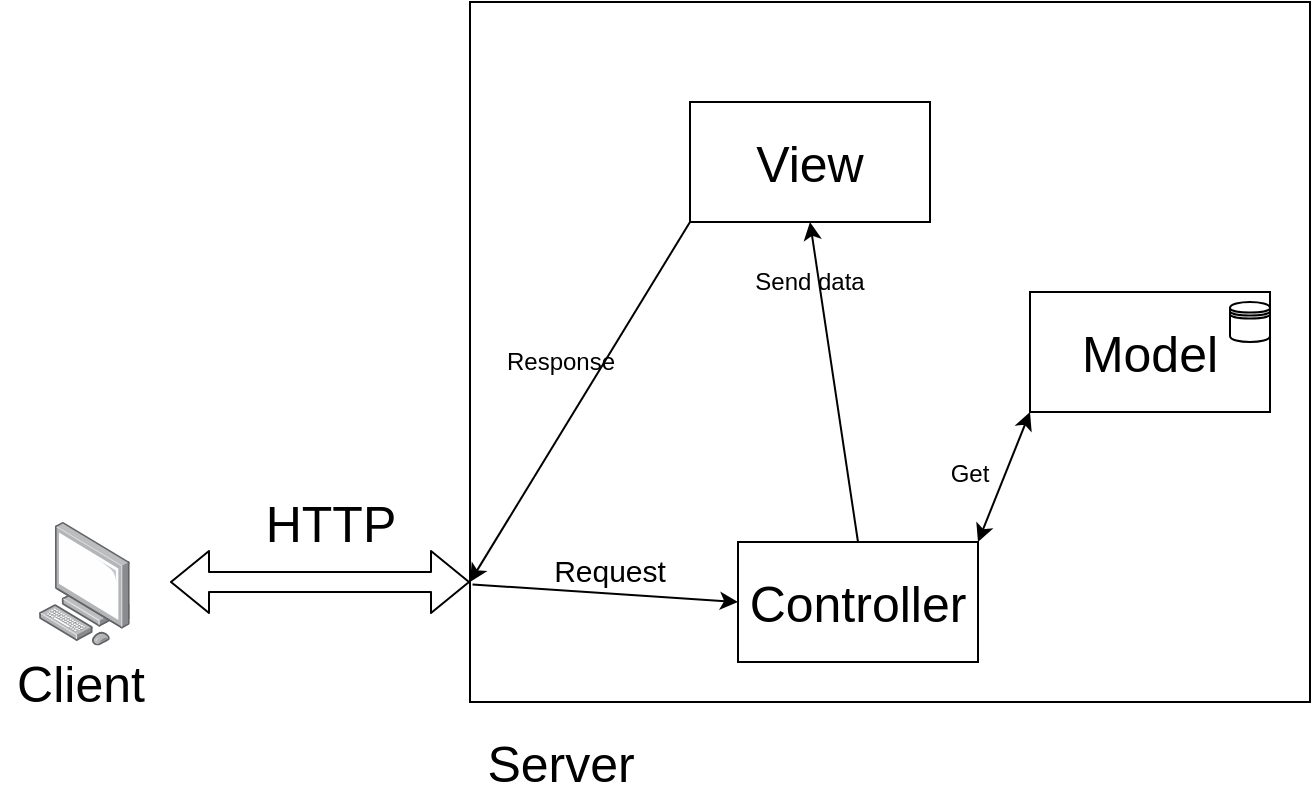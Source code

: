 <mxfile version="13.7.7" type="github"><diagram id="xSL5Myo2qRhIf4wdlaEg" name="Page-1"><mxGraphModel dx="722" dy="647" grid="1" gridSize="10" guides="1" tooltips="1" connect="1" arrows="1" fold="1" page="1" pageScale="1" pageWidth="827" pageHeight="1169" math="0" shadow="0"><root><mxCell id="0"/><mxCell id="1" parent="0"/><mxCell id="dzI0V4L7Qj6wRoQtLF39-5" value="" style="group" vertex="1" connectable="0" parent="1"><mxGeometry x="60" y="340" width="65" height="100" as="geometry"/></mxCell><mxCell id="dzI0V4L7Qj6wRoQtLF39-3" value="" style="points=[];aspect=fixed;html=1;align=center;shadow=0;dashed=0;image;image=img/lib/allied_telesis/computer_and_terminals/Personal_Computer.svg;" vertex="1" parent="dzI0V4L7Qj6wRoQtLF39-5"><mxGeometry x="4.4" width="45.6" height="61.8" as="geometry"/></mxCell><mxCell id="dzI0V4L7Qj6wRoQtLF39-4" value="Client" style="text;html=1;align=center;verticalAlign=middle;resizable=0;points=[];autosize=1;fontSize=25;" vertex="1" parent="dzI0V4L7Qj6wRoQtLF39-5"><mxGeometry x="-15" y="60" width="80" height="40" as="geometry"/></mxCell><mxCell id="dzI0V4L7Qj6wRoQtLF39-6" value="" style="rounded=0;whiteSpace=wrap;html=1;" vertex="1" parent="1"><mxGeometry x="280" y="80" width="420" height="350" as="geometry"/></mxCell><mxCell id="dzI0V4L7Qj6wRoQtLF39-7" value="Server" style="text;html=1;align=center;verticalAlign=middle;resizable=0;points=[];autosize=1;fontSize=25;" vertex="1" parent="1"><mxGeometry x="280" y="440" width="90" height="40" as="geometry"/></mxCell><mxCell id="dzI0V4L7Qj6wRoQtLF39-8" value="" style="shape=flexArrow;endArrow=classic;startArrow=classic;html=1;fontSize=25;" edge="1" parent="1"><mxGeometry width="50" height="50" relative="1" as="geometry"><mxPoint x="130" y="370" as="sourcePoint"/><mxPoint x="280" y="370" as="targetPoint"/></mxGeometry></mxCell><mxCell id="dzI0V4L7Qj6wRoQtLF39-9" value="HTTP" style="text;html=1;align=center;verticalAlign=middle;resizable=0;points=[];autosize=1;fontSize=25;" vertex="1" parent="1"><mxGeometry x="170" y="320" width="80" height="40" as="geometry"/></mxCell><mxCell id="dzI0V4L7Qj6wRoQtLF39-14" value="" style="group" vertex="1" connectable="0" parent="1"><mxGeometry x="414" y="350" width="120" height="60" as="geometry"/></mxCell><mxCell id="dzI0V4L7Qj6wRoQtLF39-11" value="" style="rounded=0;whiteSpace=wrap;html=1;fontSize=25;" vertex="1" parent="dzI0V4L7Qj6wRoQtLF39-14"><mxGeometry width="120" height="60" as="geometry"/></mxCell><mxCell id="dzI0V4L7Qj6wRoQtLF39-12" value="Controller" style="text;html=1;strokeColor=none;fillColor=none;align=center;verticalAlign=middle;whiteSpace=wrap;rounded=0;fontSize=25;" vertex="1" parent="dzI0V4L7Qj6wRoQtLF39-14"><mxGeometry x="40" y="20" width="40" height="20" as="geometry"/></mxCell><mxCell id="dzI0V4L7Qj6wRoQtLF39-16" value="" style="group" vertex="1" connectable="0" parent="1"><mxGeometry x="390" y="130" width="120" height="60" as="geometry"/></mxCell><mxCell id="dzI0V4L7Qj6wRoQtLF39-17" value="" style="rounded=0;whiteSpace=wrap;html=1;fontSize=25;" vertex="1" parent="dzI0V4L7Qj6wRoQtLF39-16"><mxGeometry width="120" height="60" as="geometry"/></mxCell><mxCell id="dzI0V4L7Qj6wRoQtLF39-18" value="&lt;div&gt;View&lt;/div&gt;" style="text;html=1;strokeColor=none;fillColor=none;align=center;verticalAlign=middle;whiteSpace=wrap;rounded=0;fontSize=25;" vertex="1" parent="dzI0V4L7Qj6wRoQtLF39-16"><mxGeometry x="40" y="20" width="40" height="20" as="geometry"/></mxCell><mxCell id="dzI0V4L7Qj6wRoQtLF39-19" value="" style="group" vertex="1" connectable="0" parent="1"><mxGeometry x="560" y="225" width="120" height="60" as="geometry"/></mxCell><mxCell id="dzI0V4L7Qj6wRoQtLF39-20" value="" style="rounded=0;whiteSpace=wrap;html=1;fontSize=25;" vertex="1" parent="dzI0V4L7Qj6wRoQtLF39-19"><mxGeometry width="120" height="60" as="geometry"/></mxCell><mxCell id="dzI0V4L7Qj6wRoQtLF39-21" value="Model" style="text;html=1;strokeColor=none;fillColor=none;align=center;verticalAlign=middle;whiteSpace=wrap;rounded=0;fontSize=25;" vertex="1" parent="dzI0V4L7Qj6wRoQtLF39-19"><mxGeometry x="40" y="20" width="40" height="20" as="geometry"/></mxCell><mxCell id="dzI0V4L7Qj6wRoQtLF39-10" value="" style="shape=datastore;whiteSpace=wrap;html=1;fontSize=25;" vertex="1" parent="dzI0V4L7Qj6wRoQtLF39-19"><mxGeometry x="100" y="5" width="20" height="20" as="geometry"/></mxCell><mxCell id="dzI0V4L7Qj6wRoQtLF39-24" value="" style="group" vertex="1" connectable="0" parent="1"><mxGeometry x="330" y="350" width="40" height="20" as="geometry"/></mxCell><mxCell id="dzI0V4L7Qj6wRoQtLF39-22" value="" style="endArrow=classic;html=1;fontSize=25;exitX=0.003;exitY=0.832;exitDx=0;exitDy=0;exitPerimeter=0;entryX=0;entryY=0.5;entryDx=0;entryDy=0;" edge="1" parent="dzI0V4L7Qj6wRoQtLF39-24" source="dzI0V4L7Qj6wRoQtLF39-6" target="dzI0V4L7Qj6wRoQtLF39-11"><mxGeometry width="50" height="50" relative="1" as="geometry"><mxPoint x="-20" y="80" as="sourcePoint"/><mxPoint x="30" y="30" as="targetPoint"/><Array as="points"/></mxGeometry></mxCell><mxCell id="dzI0V4L7Qj6wRoQtLF39-23" value="&lt;font style=&quot;font-size: 15px&quot;&gt;Request&lt;/font&gt;" style="text;html=1;strokeColor=none;fillColor=none;align=center;verticalAlign=middle;whiteSpace=wrap;rounded=0;fontSize=25;" vertex="1" parent="dzI0V4L7Qj6wRoQtLF39-24"><mxGeometry width="40" height="20" as="geometry"/></mxCell><mxCell id="dzI0V4L7Qj6wRoQtLF39-28" value="" style="group" vertex="1" connectable="0" parent="1"><mxGeometry x="510" y="300" width="40" height="20" as="geometry"/></mxCell><mxCell id="dzI0V4L7Qj6wRoQtLF39-25" value="" style="endArrow=classic;startArrow=classic;html=1;fontSize=25;exitX=1;exitY=0;exitDx=0;exitDy=0;entryX=0;entryY=1;entryDx=0;entryDy=0;" edge="1" parent="dzI0V4L7Qj6wRoQtLF39-28" source="dzI0V4L7Qj6wRoQtLF39-11" target="dzI0V4L7Qj6wRoQtLF39-20"><mxGeometry width="50" height="50" relative="1" as="geometry"><mxPoint x="-200" y="130" as="sourcePoint"/><mxPoint x="-150" y="80" as="targetPoint"/></mxGeometry></mxCell><mxCell id="dzI0V4L7Qj6wRoQtLF39-26" value="&lt;font style=&quot;font-size: 12px&quot;&gt;Get&lt;/font&gt;" style="text;html=1;strokeColor=none;fillColor=none;align=center;verticalAlign=middle;whiteSpace=wrap;rounded=0;fontSize=25;" vertex="1" parent="dzI0V4L7Qj6wRoQtLF39-28"><mxGeometry width="40" height="20" as="geometry"/></mxCell><mxCell id="dzI0V4L7Qj6wRoQtLF39-37" value="" style="group" vertex="1" connectable="0" parent="1"><mxGeometry x="280" y="250" width="80" height="120" as="geometry"/></mxCell><mxCell id="dzI0V4L7Qj6wRoQtLF39-34" value="" style="endArrow=classic;html=1;fontSize=12;exitX=0;exitY=1;exitDx=0;exitDy=0;" edge="1" parent="dzI0V4L7Qj6wRoQtLF39-37" source="dzI0V4L7Qj6wRoQtLF39-17"><mxGeometry width="50" height="50" relative="1" as="geometry"><mxPoint x="30" y="180" as="sourcePoint"/><mxPoint y="120" as="targetPoint"/></mxGeometry></mxCell><mxCell id="dzI0V4L7Qj6wRoQtLF39-36" value="Response" style="text;html=1;align=center;verticalAlign=middle;resizable=0;points=[];autosize=1;fontSize=12;" vertex="1" parent="dzI0V4L7Qj6wRoQtLF39-37"><mxGeometry x="10" width="70" height="20" as="geometry"/></mxCell><mxCell id="dzI0V4L7Qj6wRoQtLF39-38" value="" style="group" vertex="1" connectable="0" parent="1"><mxGeometry x="390" y="210" width="120" height="20" as="geometry"/></mxCell><mxCell id="dzI0V4L7Qj6wRoQtLF39-29" value="" style="endArrow=classic;html=1;fontSize=25;exitX=0.5;exitY=0;exitDx=0;exitDy=0;entryX=0.5;entryY=1;entryDx=0;entryDy=0;" edge="1" parent="dzI0V4L7Qj6wRoQtLF39-38" source="dzI0V4L7Qj6wRoQtLF39-11" target="dzI0V4L7Qj6wRoQtLF39-17"><mxGeometry width="50" height="50" relative="1" as="geometry"><mxPoint x="-80" y="220" as="sourcePoint"/><mxPoint x="-30" y="170" as="targetPoint"/></mxGeometry></mxCell><mxCell id="dzI0V4L7Qj6wRoQtLF39-33" value="Send data" style="text;html=1;strokeColor=none;fillColor=none;align=center;verticalAlign=middle;whiteSpace=wrap;rounded=0;fontSize=12;" vertex="1" parent="dzI0V4L7Qj6wRoQtLF39-38"><mxGeometry width="120" height="20" as="geometry"/></mxCell></root></mxGraphModel></diagram></mxfile>